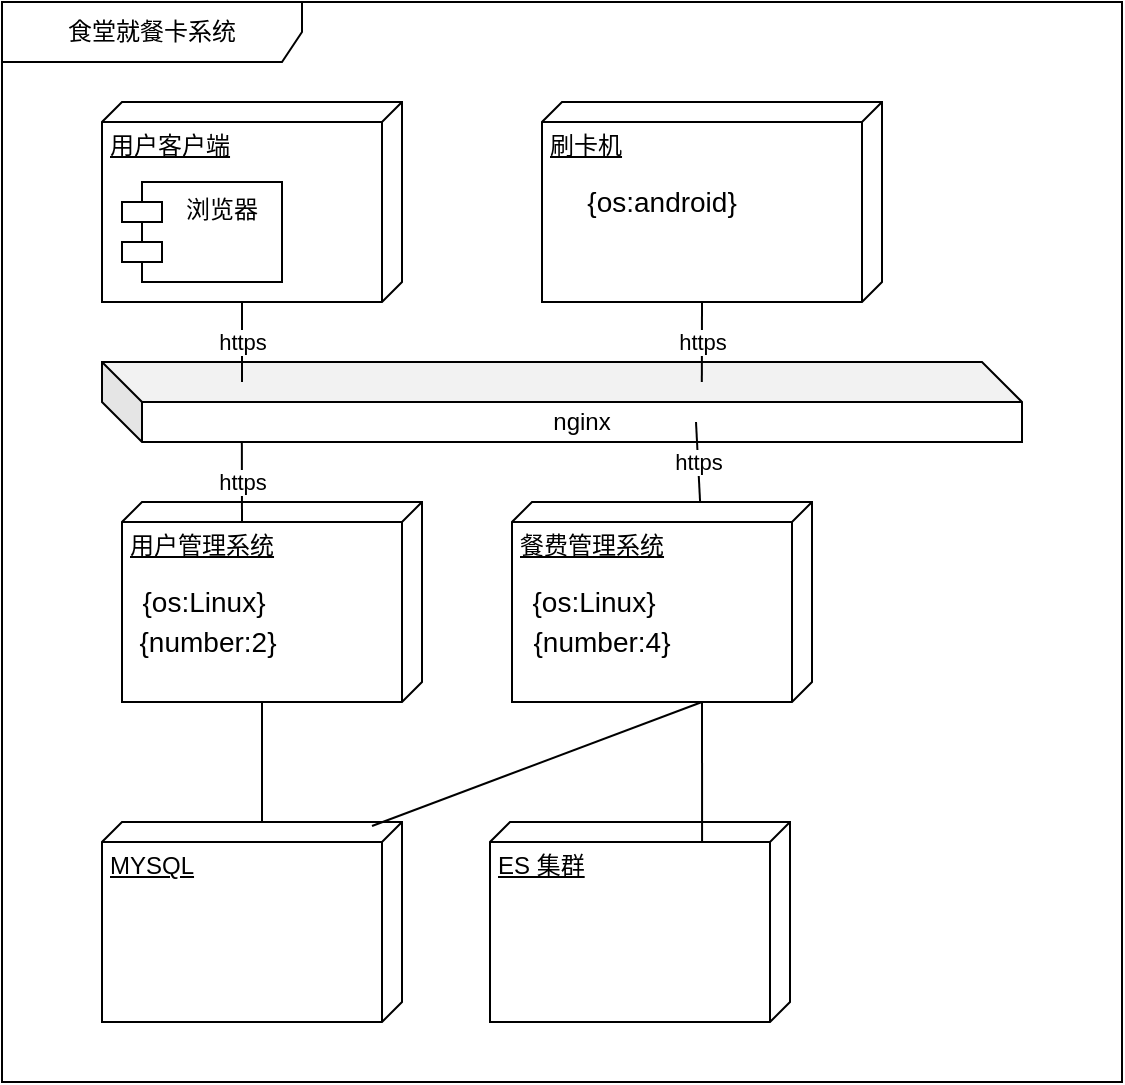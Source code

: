 <mxfile version="13.1.14" type="github"><diagram id="CbxW0ID7BawC4QdKNaEV" name="Page-1"><mxGraphModel dx="868" dy="450" grid="1" gridSize="10" guides="1" tooltips="1" connect="1" arrows="1" fold="1" page="1" pageScale="1" pageWidth="827" pageHeight="1169" math="0" shadow="0"><root><mxCell id="0"/><mxCell id="1" parent="0"/><mxCell id="bFpvQQCmtC1Pk6o3WtCs-29" value="食堂就餐卡系统" style="shape=umlFrame;whiteSpace=wrap;html=1;fillColor=none;width=150;height=30;" vertex="1" parent="1"><mxGeometry x="170" y="70" width="560" height="540" as="geometry"/></mxCell><mxCell id="bFpvQQCmtC1Pk6o3WtCs-30" value="用户客户端" style="verticalAlign=top;align=left;spacingTop=8;spacingLeft=2;spacingRight=12;shape=cube;size=10;direction=south;fontStyle=4;html=1;fillColor=none;" vertex="1" parent="1"><mxGeometry x="220" y="120" width="150" height="100" as="geometry"/></mxCell><mxCell id="bFpvQQCmtC1Pk6o3WtCs-31" value="浏览器" style="shape=module;align=left;spacingLeft=20;align=center;verticalAlign=top;fillColor=none;" vertex="1" parent="1"><mxGeometry x="230" y="160" width="80" height="50" as="geometry"/></mxCell><mxCell id="bFpvQQCmtC1Pk6o3WtCs-32" value="刷卡机" style="verticalAlign=top;align=left;spacingTop=8;spacingLeft=2;spacingRight=12;shape=cube;size=10;direction=south;fontStyle=4;html=1;fillColor=none;" vertex="1" parent="1"><mxGeometry x="440" y="120" width="170" height="100" as="geometry"/></mxCell><mxCell id="bFpvQQCmtC1Pk6o3WtCs-33" value="nginx" style="shape=cube;whiteSpace=wrap;html=1;boundedLbl=1;backgroundOutline=1;darkOpacity=0.05;darkOpacity2=0.1;fillColor=none;" vertex="1" parent="1"><mxGeometry x="220" y="250" width="460" height="40" as="geometry"/></mxCell><mxCell id="bFpvQQCmtC1Pk6o3WtCs-34" value="https" style="endArrow=none;html=1;entryX=0;entryY=0;entryDx=100;entryDy=80;entryPerimeter=0;" edge="1" parent="1" target="bFpvQQCmtC1Pk6o3WtCs-30"><mxGeometry width="50" height="50" relative="1" as="geometry"><mxPoint x="290" y="260" as="sourcePoint"/><mxPoint x="330" y="230" as="targetPoint"/></mxGeometry></mxCell><mxCell id="bFpvQQCmtC1Pk6o3WtCs-35" value="https" style="endArrow=none;html=1;exitX=0.652;exitY=0.25;exitDx=0;exitDy=0;exitPerimeter=0;entryX=0;entryY=0;entryDx=100;entryDy=90;entryPerimeter=0;" edge="1" parent="1" source="bFpvQQCmtC1Pk6o3WtCs-33" target="bFpvQQCmtC1Pk6o3WtCs-32"><mxGeometry width="50" height="50" relative="1" as="geometry"><mxPoint x="500" y="270" as="sourcePoint"/><mxPoint x="550" y="220" as="targetPoint"/></mxGeometry></mxCell><mxCell id="bFpvQQCmtC1Pk6o3WtCs-37" value="用户管理系统" style="verticalAlign=top;align=left;spacingTop=8;spacingLeft=2;spacingRight=12;shape=cube;size=10;direction=south;fontStyle=4;html=1;fillColor=none;" vertex="1" parent="1"><mxGeometry x="230" y="320" width="150" height="100" as="geometry"/></mxCell><mxCell id="bFpvQQCmtC1Pk6o3WtCs-38" value="&lt;font style=&quot;font-size: 14px&quot;&gt;{os:Linux}&lt;/font&gt;" style="text;html=1;strokeColor=none;fillColor=none;align=center;verticalAlign=middle;whiteSpace=wrap;rounded=0;" vertex="1" parent="1"><mxGeometry x="251" y="360" width="40" height="20" as="geometry"/></mxCell><mxCell id="bFpvQQCmtC1Pk6o3WtCs-39" value="&lt;font style=&quot;font-size: 14px&quot;&gt;{os:android}&lt;/font&gt;" style="text;html=1;strokeColor=none;fillColor=none;align=center;verticalAlign=middle;whiteSpace=wrap;rounded=0;" vertex="1" parent="1"><mxGeometry x="480" y="160" width="40" height="20" as="geometry"/></mxCell><mxCell id="bFpvQQCmtC1Pk6o3WtCs-40" value="&lt;font style=&quot;font-size: 14px&quot;&gt;{number:2}&lt;/font&gt;" style="text;html=1;strokeColor=none;fillColor=none;align=center;verticalAlign=middle;whiteSpace=wrap;rounded=0;" vertex="1" parent="1"><mxGeometry x="253" y="380" width="40" height="20" as="geometry"/></mxCell><mxCell id="bFpvQQCmtC1Pk6o3WtCs-44" value="餐费管理系统" style="verticalAlign=top;align=left;spacingTop=8;spacingLeft=2;spacingRight=12;shape=cube;size=10;direction=south;fontStyle=4;html=1;fillColor=none;" vertex="1" parent="1"><mxGeometry x="425" y="320" width="150" height="100" as="geometry"/></mxCell><mxCell id="bFpvQQCmtC1Pk6o3WtCs-45" value="&lt;font style=&quot;font-size: 14px&quot;&gt;{os:Linux}&lt;/font&gt;" style="text;html=1;strokeColor=none;fillColor=none;align=center;verticalAlign=middle;whiteSpace=wrap;rounded=0;" vertex="1" parent="1"><mxGeometry x="446" y="360" width="40" height="20" as="geometry"/></mxCell><mxCell id="bFpvQQCmtC1Pk6o3WtCs-46" value="&lt;font style=&quot;font-size: 14px&quot;&gt;{number:4}&lt;/font&gt;" style="text;html=1;strokeColor=none;fillColor=none;align=center;verticalAlign=middle;whiteSpace=wrap;rounded=0;" vertex="1" parent="1"><mxGeometry x="450" y="380" width="40" height="20" as="geometry"/></mxCell><mxCell id="bFpvQQCmtC1Pk6o3WtCs-47" value="https" style="endArrow=none;html=1;entryX=0.152;entryY=1;entryDx=0;entryDy=0;entryPerimeter=0;" edge="1" parent="1" target="bFpvQQCmtC1Pk6o3WtCs-33"><mxGeometry width="50" height="50" relative="1" as="geometry"><mxPoint x="290" y="330" as="sourcePoint"/><mxPoint x="340" y="290" as="targetPoint"/></mxGeometry></mxCell><mxCell id="bFpvQQCmtC1Pk6o3WtCs-49" value="https" style="endArrow=none;html=1;exitX=0;exitY=0.373;exitDx=0;exitDy=0;exitPerimeter=0;" edge="1" parent="1" source="bFpvQQCmtC1Pk6o3WtCs-44"><mxGeometry width="50" height="50" relative="1" as="geometry"><mxPoint x="480" y="330" as="sourcePoint"/><mxPoint x="517" y="280" as="targetPoint"/></mxGeometry></mxCell><mxCell id="bFpvQQCmtC1Pk6o3WtCs-50" value="MYSQL" style="verticalAlign=top;align=left;spacingTop=8;spacingLeft=2;spacingRight=12;shape=cube;size=10;direction=south;fontStyle=4;html=1;fillColor=none;" vertex="1" parent="1"><mxGeometry x="220" y="480" width="150" height="100" as="geometry"/></mxCell><mxCell id="bFpvQQCmtC1Pk6o3WtCs-51" value="ES 集群" style="verticalAlign=top;align=left;spacingTop=8;spacingLeft=2;spacingRight=12;shape=cube;size=10;direction=south;fontStyle=4;html=1;fillColor=none;" vertex="1" parent="1"><mxGeometry x="414" y="480" width="150" height="100" as="geometry"/></mxCell><mxCell id="bFpvQQCmtC1Pk6o3WtCs-52" value="" style="endArrow=none;html=1;entryX=0;entryY=0;entryDx=100;entryDy=80;entryPerimeter=0;exitX=0;exitY=0;exitDx=0;exitDy=70;exitPerimeter=0;" edge="1" parent="1" source="bFpvQQCmtC1Pk6o3WtCs-50" target="bFpvQQCmtC1Pk6o3WtCs-37"><mxGeometry width="50" height="50" relative="1" as="geometry"><mxPoint x="280" y="480" as="sourcePoint"/><mxPoint x="330" y="430" as="targetPoint"/></mxGeometry></mxCell><mxCell id="bFpvQQCmtC1Pk6o3WtCs-53" value="" style="endArrow=none;html=1;exitX=0.02;exitY=0.1;exitDx=0;exitDy=0;exitPerimeter=0;" edge="1" parent="1" source="bFpvQQCmtC1Pk6o3WtCs-50"><mxGeometry width="50" height="50" relative="1" as="geometry"><mxPoint x="470" y="470" as="sourcePoint"/><mxPoint x="520" y="420" as="targetPoint"/></mxGeometry></mxCell><mxCell id="bFpvQQCmtC1Pk6o3WtCs-54" value="" style="endArrow=none;html=1;exitX=0.1;exitY=0.293;exitDx=0;exitDy=0;exitPerimeter=0;" edge="1" parent="1" source="bFpvQQCmtC1Pk6o3WtCs-51"><mxGeometry width="50" height="50" relative="1" as="geometry"><mxPoint x="500" y="480" as="sourcePoint"/><mxPoint x="520" y="420" as="targetPoint"/></mxGeometry></mxCell></root></mxGraphModel></diagram></mxfile>